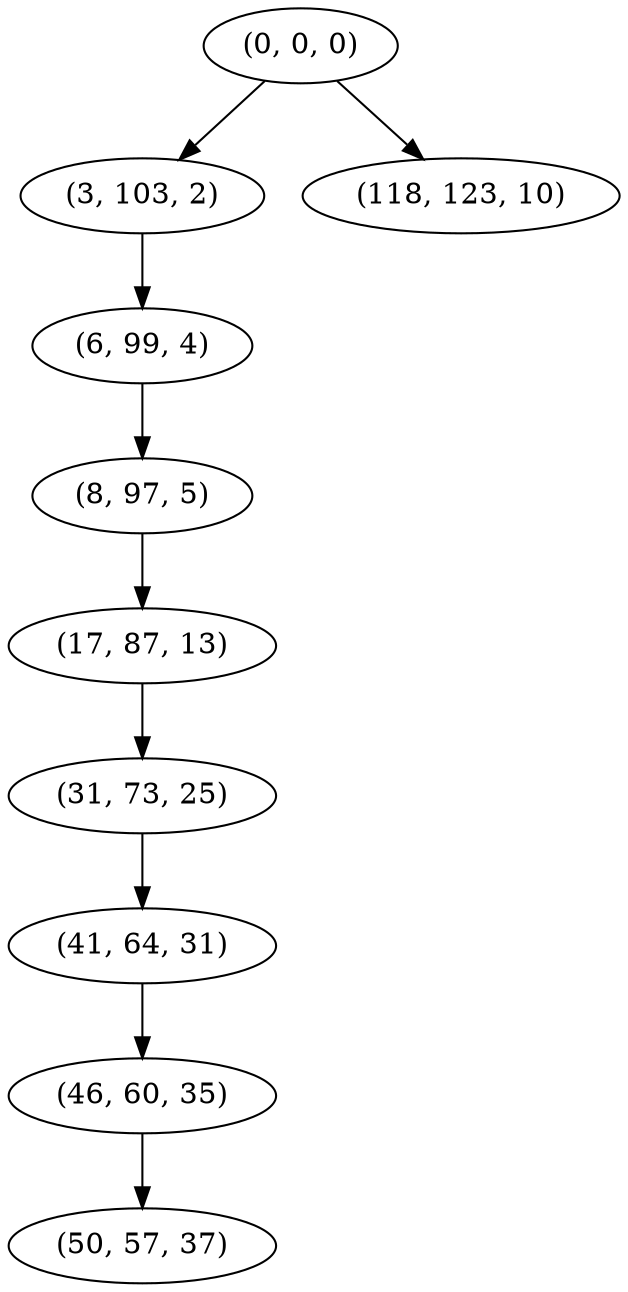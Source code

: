 digraph tree {
    "(0, 0, 0)";
    "(3, 103, 2)";
    "(6, 99, 4)";
    "(8, 97, 5)";
    "(17, 87, 13)";
    "(31, 73, 25)";
    "(41, 64, 31)";
    "(46, 60, 35)";
    "(50, 57, 37)";
    "(118, 123, 10)";
    "(0, 0, 0)" -> "(3, 103, 2)";
    "(0, 0, 0)" -> "(118, 123, 10)";
    "(3, 103, 2)" -> "(6, 99, 4)";
    "(6, 99, 4)" -> "(8, 97, 5)";
    "(8, 97, 5)" -> "(17, 87, 13)";
    "(17, 87, 13)" -> "(31, 73, 25)";
    "(31, 73, 25)" -> "(41, 64, 31)";
    "(41, 64, 31)" -> "(46, 60, 35)";
    "(46, 60, 35)" -> "(50, 57, 37)";
}
